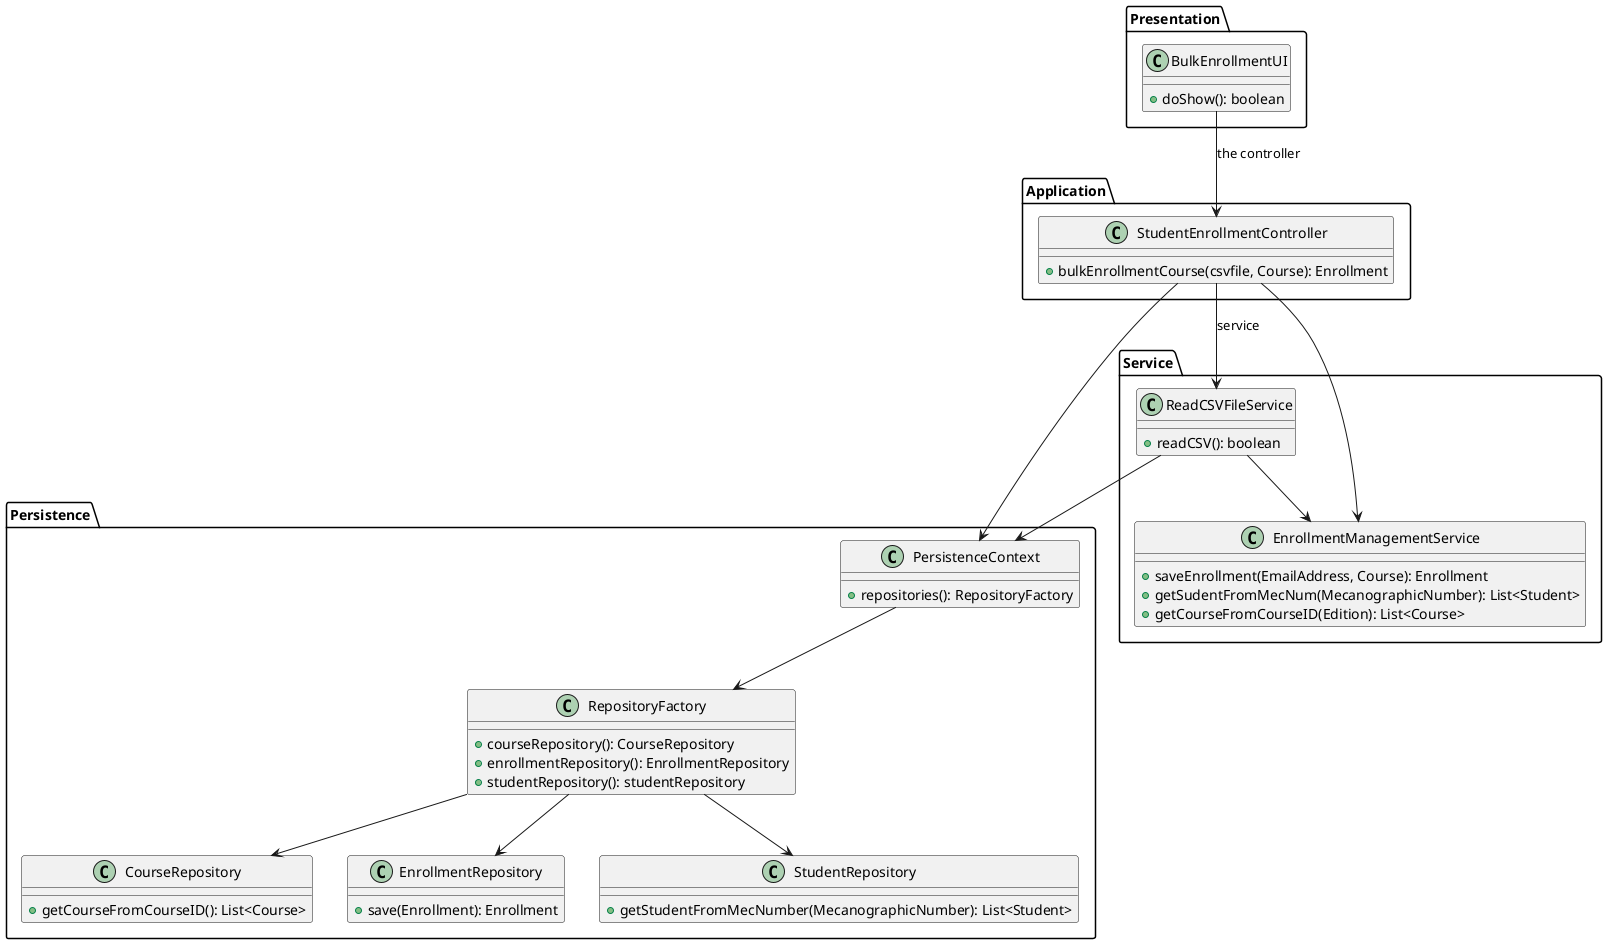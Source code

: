 @startuml
package "Persistence"{
class PersistenceContext {
    + repositories(): RepositoryFactory
}
class RepositoryFactory {
     + courseRepository(): CourseRepository
     + enrollmentRepository(): EnrollmentRepository
     + studentRepository(): studentRepository
}
class CourseRepository {
   + getCourseFromCourseID(): List<Course>
}

class EnrollmentRepository {
    + save(Enrollment): Enrollment
}

class StudentRepository {
    + getStudentFromMecNumber(MecanographicNumber): List<Student>
}

}


package "Service"{
class ReadCSVFileService {
     + readCSV(): boolean
}
class EnrollmentManagementService{
 + saveEnrollment(EmailAddress, Course): Enrollment
 + getSudentFromMecNum(MecanographicNumber): List<Student>
 + getCourseFromCourseID(Edition): List<Course>
}
}

package "Application" {
class StudentEnrollmentController {
    + bulkEnrollmentCourse(csvfile, Course): Enrollment
}
}
package "Presentation"  {
class BulkEnrollmentUI {
    +doShow(): boolean
}
}


BulkEnrollmentUI --> StudentEnrollmentController : the controller
StudentEnrollmentController --> ReadCSVFileService :service
ReadCSVFileService --> PersistenceContext
PersistenceContext --> RepositoryFactory
RepositoryFactory --> CourseRepository
RepositoryFactory --> EnrollmentRepository
RepositoryFactory --> StudentRepository
StudentEnrollmentController --> PersistenceContext
StudentEnrollmentController --> EnrollmentManagementService
ReadCSVFileService--> EnrollmentManagementService





@enduml
